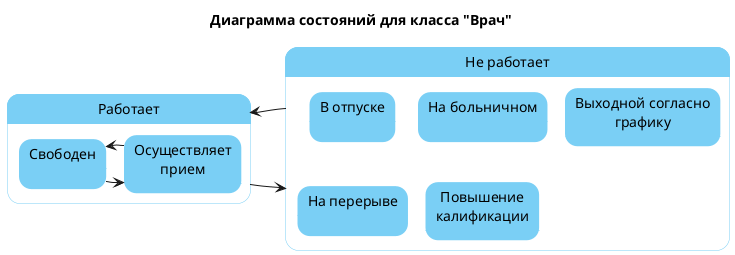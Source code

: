 @startuml State1
title Диаграмма состояний для класса "Врач"
skinparam state {
  BackgroundColor #7acff5
  BorderColor #7acff5
}

state "Не работает" as ss1 {
  state "В отпуске" as sss1
  state "На перерыве" as sss2
  state "На больничном" as sss3
  state "Повышение\nкалификации" as sss4
  state "Выходной согласно\nграфику" as sss5
  sss1 -[hidden]-> sss2
  sss3 -[hidden]-> sss4
}

state "Работает" as ss2 {
  state "Осуществляет\nприем" as s1
  state "Свободен" as s2
  s2 -> s1 
  s2 <- s1 
}
ss2 -> ss1
ss2 <- ss1


@enduml
